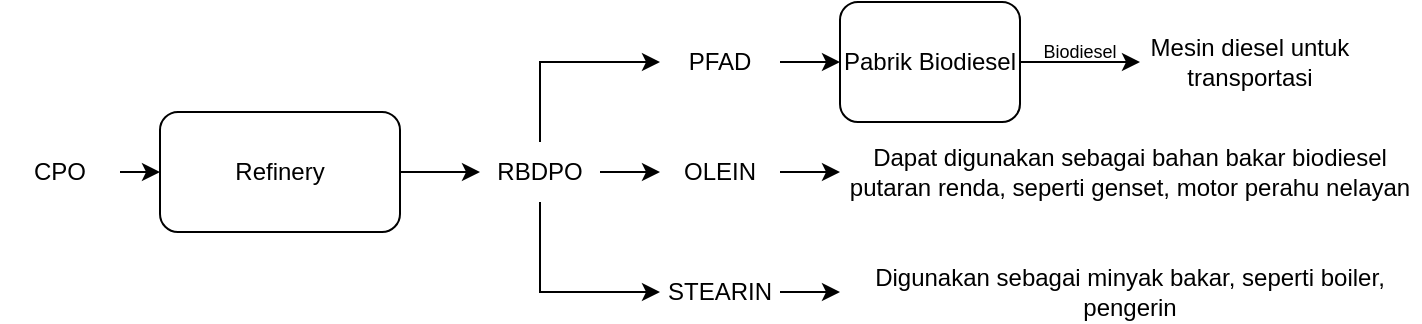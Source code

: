 <mxfile version="20.5.3" type="github">
  <diagram id="y6l0wHEc_zwmr4esPKSV" name="Page-1">
    <mxGraphModel dx="865" dy="493" grid="1" gridSize="10" guides="1" tooltips="1" connect="1" arrows="1" fold="1" page="1" pageScale="1" pageWidth="1700" pageHeight="1100" math="0" shadow="0">
      <root>
        <mxCell id="0" />
        <mxCell id="1" parent="0" />
        <mxCell id="hnPN2Cyi5QHsvFxq4lUZ-13" style="edgeStyle=orthogonalEdgeStyle;rounded=0;orthogonalLoop=1;jettySize=auto;html=1;exitX=1;exitY=0.5;exitDx=0;exitDy=0;entryX=0;entryY=0.5;entryDx=0;entryDy=0;" parent="1" source="hnPN2Cyi5QHsvFxq4lUZ-3" target="hnPN2Cyi5QHsvFxq4lUZ-6" edge="1">
          <mxGeometry relative="1" as="geometry" />
        </mxCell>
        <mxCell id="hnPN2Cyi5QHsvFxq4lUZ-3" value="Refinery" style="rounded=1;whiteSpace=wrap;html=1;" parent="1" vertex="1">
          <mxGeometry x="280" y="260" width="120" height="60" as="geometry" />
        </mxCell>
        <mxCell id="XbUi8zp3qOoDoqqDQjyT-1" style="edgeStyle=orthogonalEdgeStyle;rounded=0;orthogonalLoop=1;jettySize=auto;html=1;exitX=1;exitY=0.5;exitDx=0;exitDy=0;entryX=0;entryY=0.5;entryDx=0;entryDy=0;" edge="1" parent="1" source="hnPN2Cyi5QHsvFxq4lUZ-5" target="hnPN2Cyi5QHsvFxq4lUZ-3">
          <mxGeometry relative="1" as="geometry" />
        </mxCell>
        <mxCell id="hnPN2Cyi5QHsvFxq4lUZ-5" value="CPO" style="text;html=1;strokeColor=none;fillColor=none;align=center;verticalAlign=middle;whiteSpace=wrap;rounded=0;" parent="1" vertex="1">
          <mxGeometry x="200" y="275" width="60" height="30" as="geometry" />
        </mxCell>
        <mxCell id="hnPN2Cyi5QHsvFxq4lUZ-14" style="edgeStyle=orthogonalEdgeStyle;rounded=0;orthogonalLoop=1;jettySize=auto;html=1;exitX=1;exitY=0.5;exitDx=0;exitDy=0;" parent="1" source="hnPN2Cyi5QHsvFxq4lUZ-6" target="hnPN2Cyi5QHsvFxq4lUZ-7" edge="1">
          <mxGeometry relative="1" as="geometry" />
        </mxCell>
        <mxCell id="hnPN2Cyi5QHsvFxq4lUZ-15" style="edgeStyle=orthogonalEdgeStyle;rounded=0;orthogonalLoop=1;jettySize=auto;html=1;exitX=0.5;exitY=0;exitDx=0;exitDy=0;entryX=0;entryY=0.5;entryDx=0;entryDy=0;" parent="1" source="hnPN2Cyi5QHsvFxq4lUZ-6" target="hnPN2Cyi5QHsvFxq4lUZ-8" edge="1">
          <mxGeometry relative="1" as="geometry" />
        </mxCell>
        <mxCell id="hnPN2Cyi5QHsvFxq4lUZ-16" style="edgeStyle=orthogonalEdgeStyle;rounded=0;orthogonalLoop=1;jettySize=auto;html=1;exitX=0.5;exitY=1;exitDx=0;exitDy=0;entryX=0;entryY=0.5;entryDx=0;entryDy=0;" parent="1" source="hnPN2Cyi5QHsvFxq4lUZ-6" target="hnPN2Cyi5QHsvFxq4lUZ-9" edge="1">
          <mxGeometry relative="1" as="geometry" />
        </mxCell>
        <mxCell id="hnPN2Cyi5QHsvFxq4lUZ-6" value="RBDPO" style="text;html=1;strokeColor=none;fillColor=none;align=center;verticalAlign=middle;whiteSpace=wrap;rounded=0;" parent="1" vertex="1">
          <mxGeometry x="440" y="275" width="60" height="30" as="geometry" />
        </mxCell>
        <mxCell id="XbUi8zp3qOoDoqqDQjyT-12" style="edgeStyle=orthogonalEdgeStyle;rounded=0;orthogonalLoop=1;jettySize=auto;html=1;exitX=1;exitY=0.5;exitDx=0;exitDy=0;entryX=0;entryY=0.5;entryDx=0;entryDy=0;fontSize=9;" edge="1" parent="1" source="hnPN2Cyi5QHsvFxq4lUZ-7" target="XbUi8zp3qOoDoqqDQjyT-11">
          <mxGeometry relative="1" as="geometry" />
        </mxCell>
        <mxCell id="hnPN2Cyi5QHsvFxq4lUZ-7" value="OLEIN" style="text;html=1;strokeColor=none;fillColor=none;align=center;verticalAlign=middle;whiteSpace=wrap;rounded=0;" parent="1" vertex="1">
          <mxGeometry x="530" y="275" width="60" height="30" as="geometry" />
        </mxCell>
        <mxCell id="XbUi8zp3qOoDoqqDQjyT-4" style="edgeStyle=orthogonalEdgeStyle;rounded=0;orthogonalLoop=1;jettySize=auto;html=1;exitX=1;exitY=0.5;exitDx=0;exitDy=0;entryX=0;entryY=0.5;entryDx=0;entryDy=0;" edge="1" parent="1" source="hnPN2Cyi5QHsvFxq4lUZ-8" target="XbUi8zp3qOoDoqqDQjyT-2">
          <mxGeometry relative="1" as="geometry" />
        </mxCell>
        <mxCell id="hnPN2Cyi5QHsvFxq4lUZ-8" value="PFAD" style="text;html=1;strokeColor=none;fillColor=none;align=center;verticalAlign=middle;whiteSpace=wrap;rounded=0;" parent="1" vertex="1">
          <mxGeometry x="530" y="220" width="60" height="30" as="geometry" />
        </mxCell>
        <mxCell id="XbUi8zp3qOoDoqqDQjyT-14" style="edgeStyle=orthogonalEdgeStyle;rounded=0;orthogonalLoop=1;jettySize=auto;html=1;exitX=1;exitY=0.5;exitDx=0;exitDy=0;fontSize=9;" edge="1" parent="1" source="hnPN2Cyi5QHsvFxq4lUZ-9" target="XbUi8zp3qOoDoqqDQjyT-13">
          <mxGeometry relative="1" as="geometry" />
        </mxCell>
        <mxCell id="hnPN2Cyi5QHsvFxq4lUZ-9" value="STEARIN" style="text;html=1;strokeColor=none;fillColor=none;align=center;verticalAlign=middle;whiteSpace=wrap;rounded=0;" parent="1" vertex="1">
          <mxGeometry x="530" y="335" width="60" height="30" as="geometry" />
        </mxCell>
        <mxCell id="XbUi8zp3qOoDoqqDQjyT-10" style="edgeStyle=orthogonalEdgeStyle;rounded=0;orthogonalLoop=1;jettySize=auto;html=1;exitX=1;exitY=0.5;exitDx=0;exitDy=0;entryX=0;entryY=0.5;entryDx=0;entryDy=0;fontSize=7;" edge="1" parent="1" source="XbUi8zp3qOoDoqqDQjyT-2" target="XbUi8zp3qOoDoqqDQjyT-3">
          <mxGeometry relative="1" as="geometry" />
        </mxCell>
        <mxCell id="XbUi8zp3qOoDoqqDQjyT-2" value="Pabrik Biodiesel" style="rounded=1;whiteSpace=wrap;html=1;" vertex="1" parent="1">
          <mxGeometry x="620" y="205" width="90" height="60" as="geometry" />
        </mxCell>
        <mxCell id="XbUi8zp3qOoDoqqDQjyT-3" value="Mesin diesel untuk transportasi" style="text;html=1;strokeColor=none;fillColor=none;align=center;verticalAlign=middle;whiteSpace=wrap;rounded=0;" vertex="1" parent="1">
          <mxGeometry x="770" y="220" width="110" height="30" as="geometry" />
        </mxCell>
        <mxCell id="XbUi8zp3qOoDoqqDQjyT-8" value="Biodiesel" style="text;html=1;strokeColor=none;fillColor=none;align=center;verticalAlign=middle;whiteSpace=wrap;rounded=0;fontSize=9;" vertex="1" parent="1">
          <mxGeometry x="720" y="220" width="40" height="20" as="geometry" />
        </mxCell>
        <mxCell id="XbUi8zp3qOoDoqqDQjyT-11" value="Dapat digunakan sebagai bahan bakar biodiesel putaran renda, seperti genset, motor perahu nelayan" style="text;html=1;strokeColor=none;fillColor=none;align=center;verticalAlign=middle;whiteSpace=wrap;rounded=0;" vertex="1" parent="1">
          <mxGeometry x="620" y="275" width="290" height="30" as="geometry" />
        </mxCell>
        <mxCell id="XbUi8zp3qOoDoqqDQjyT-13" value="Digunakan sebagai minyak bakar, seperti boiler, pengerin" style="text;html=1;strokeColor=none;fillColor=none;align=center;verticalAlign=middle;whiteSpace=wrap;rounded=0;" vertex="1" parent="1">
          <mxGeometry x="620" y="335" width="290" height="30" as="geometry" />
        </mxCell>
      </root>
    </mxGraphModel>
  </diagram>
</mxfile>
